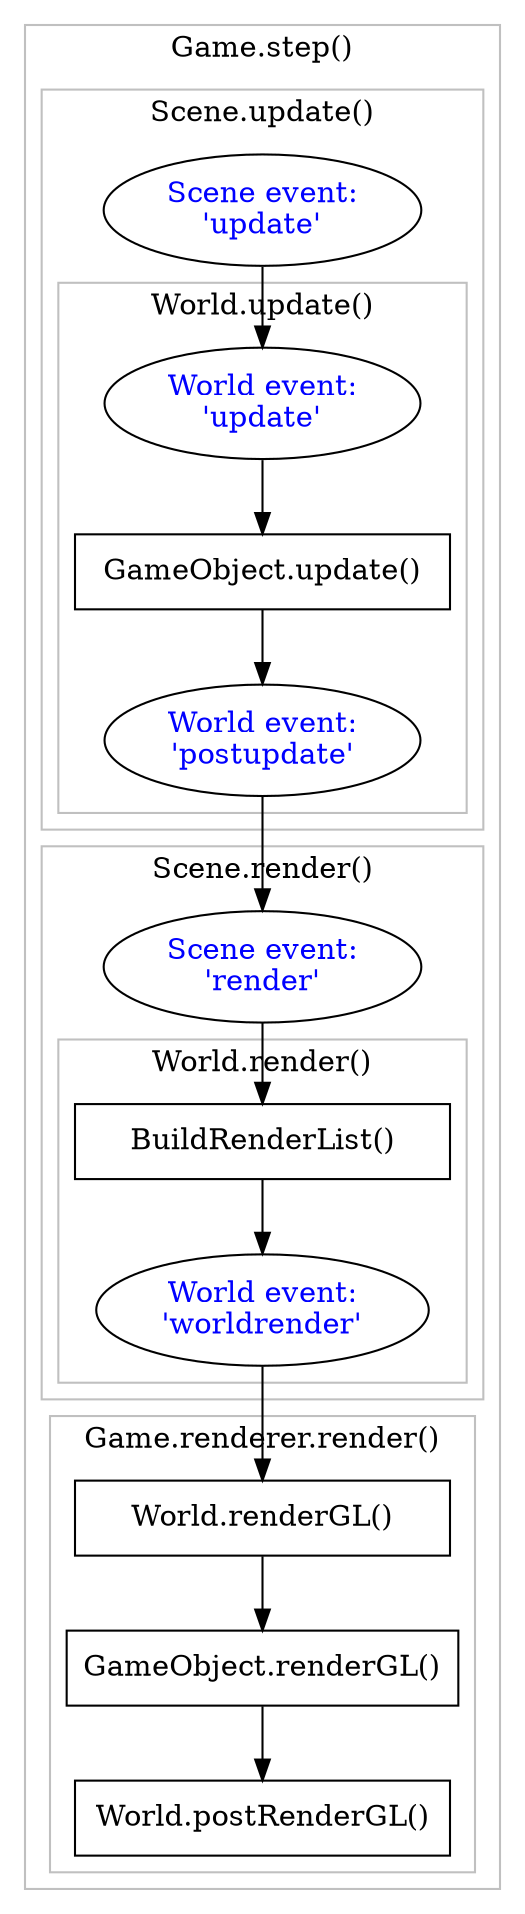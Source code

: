 digraph UpdateLoop {
    graph [rankdir=TD]
    
    subgraph cluster_gamestep {
        label="Game.step()"
        color="gray"
    
        subgraph cluster_sceneupdate {
            label="Scene.update()"
            color="gray"
                
            SceneUpdateEvent[label="Scene event:\n'update'",fontcolor="blue"]
        
            subgraph cluster_worldupdate {
                label="World.update()"
                color="gray"
            
                WorldUpdateEvent[label="World event:\n'update'",fontcolor="blue"]
                GameObjectUpdate[label="GameObject.update()",shape="rectangle",width=2.5]
                WorldPostUpdateEvent[label="World event:\n'postupdate'",fontcolor="blue"]
            }
        }
    
        subgraph cluster_scenerender {
            label="Scene.render()"
            color="gray"
            
            SceneRenderEvent[label="Scene event:\n'render'",fontcolor="blue"]
            
            subgraph cluster_worldrender {
                label="World.render()"
                color="gray"
                
                BuildRenderList[label="BuildRenderList()",shape="rectangle",width=2.5]
                WorldRenderEvent[label="World event:\n'worldrender'",fontcolor="blue"]
                
            }
        }
    
        subgraph cluster_gamerendererrender {
            label="Game.renderer.render()"
            color="gray"
            
            WorldRender[label="World.renderGL()",shape="rectangle",width=2.5]
            GameObjectRender[label="GameObject.renderGL()",shape="rectangle",width=2.5]
            WorldPostRender[label="World.postRenderGL()",shape="rectangle",width=2.5]
        }
    }
    
    
    SceneUpdateEvent -> WorldUpdateEvent
    WorldUpdateEvent -> GameObjectUpdate -> WorldPostUpdateEvent
    
    WorldPostUpdateEvent -> SceneRenderEvent -> BuildRenderList -> WorldRenderEvent
    
    WorldRenderEvent -> WorldRender -> GameObjectRender -> WorldPostRender

}